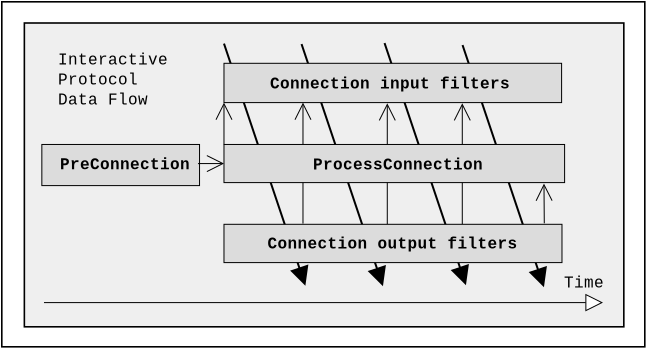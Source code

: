 <?xml version="1.0" encoding="UTF-8"?>
<dia:diagram xmlns:dia="http://www.lysator.liu.se/~alla/dia/">
  <dia:layer name="Background" visible="true">
    <dia:object type="Standard - Box" version="0" id="O0">
      <dia:attribute name="obj_pos">
        <dia:point val="-5.962,3.97"/>
      </dia:attribute>
      <dia:attribute name="obj_bb">
        <dia:rectangle val="-6.002,3.93;24.05,19.2"/>
      </dia:attribute>
      <dia:attribute name="elem_corner">
        <dia:point val="-5.962,3.97"/>
      </dia:attribute>
      <dia:attribute name="elem_width">
        <dia:real val="29.973"/>
      </dia:attribute>
      <dia:attribute name="elem_height">
        <dia:real val="15.19"/>
      </dia:attribute>
      <dia:attribute name="border_width">
        <dia:real val="0.08"/>
      </dia:attribute>
      <dia:attribute name="inner_color">
        <dia:color val="#efefef"/>
      </dia:attribute>
      <dia:attribute name="show_background">
        <dia:boolean val="true"/>
      </dia:attribute>
    </dia:object>
    <dia:object type="Standard - Box" version="0" id="O1">
      <dia:attribute name="obj_pos">
        <dia:point val="-7.09,2.91"/>
      </dia:attribute>
      <dia:attribute name="obj_bb">
        <dia:rectangle val="-7.13,2.87;25.1,20.2"/>
      </dia:attribute>
      <dia:attribute name="elem_corner">
        <dia:point val="-7.09,2.91"/>
      </dia:attribute>
      <dia:attribute name="elem_width">
        <dia:real val="32.15"/>
      </dia:attribute>
      <dia:attribute name="elem_height">
        <dia:real val="17.25"/>
      </dia:attribute>
      <dia:attribute name="border_width">
        <dia:real val="0.08"/>
      </dia:attribute>
      <dia:attribute name="show_background">
        <dia:boolean val="false"/>
      </dia:attribute>
    </dia:object>
    <dia:object type="Standard - Line" version="0" id="O2">
      <dia:attribute name="obj_pos">
        <dia:point val="15.934,7.985"/>
      </dia:attribute>
      <dia:attribute name="obj_bb">
        <dia:rectangle val="15.134,7.96;16.734,14.06"/>
      </dia:attribute>
      <dia:attribute name="conn_endpoints">
        <dia:point val="15.934,7.985"/>
        <dia:point val="15.934,14.035"/>
      </dia:attribute>
      <dia:attribute name="numcp">
        <dia:int val="1"/>
      </dia:attribute>
      <dia:attribute name="line_width">
        <dia:real val="0.05"/>
      </dia:attribute>
      <dia:attribute name="start_arrow">
        <dia:enum val="1"/>
      </dia:attribute>
      <dia:attribute name="start_arrow_length">
        <dia:real val="0.8"/>
      </dia:attribute>
      <dia:attribute name="start_arrow_width">
        <dia:real val="0.8"/>
      </dia:attribute>
    </dia:object>
    <dia:object type="Standard - Line" version="0" id="O3">
      <dia:attribute name="obj_pos">
        <dia:point val="12.184,7.985"/>
      </dia:attribute>
      <dia:attribute name="obj_bb">
        <dia:rectangle val="11.384,7.96;12.984,14.06"/>
      </dia:attribute>
      <dia:attribute name="conn_endpoints">
        <dia:point val="12.184,7.985"/>
        <dia:point val="12.184,14.035"/>
      </dia:attribute>
      <dia:attribute name="numcp">
        <dia:int val="1"/>
      </dia:attribute>
      <dia:attribute name="line_width">
        <dia:real val="0.05"/>
      </dia:attribute>
      <dia:attribute name="start_arrow">
        <dia:enum val="1"/>
      </dia:attribute>
      <dia:attribute name="start_arrow_length">
        <dia:real val="0.8"/>
      </dia:attribute>
      <dia:attribute name="start_arrow_width">
        <dia:real val="0.8"/>
      </dia:attribute>
    </dia:object>
    <dia:object type="Standard - Line" version="0" id="O4">
      <dia:attribute name="obj_pos">
        <dia:point val="7.969,7.95"/>
      </dia:attribute>
      <dia:attribute name="obj_bb">
        <dia:rectangle val="7.169,7.925;8.769,14.025"/>
      </dia:attribute>
      <dia:attribute name="conn_endpoints">
        <dia:point val="7.969,7.95"/>
        <dia:point val="7.969,14"/>
      </dia:attribute>
      <dia:attribute name="numcp">
        <dia:int val="1"/>
      </dia:attribute>
      <dia:attribute name="line_width">
        <dia:real val="0.05"/>
      </dia:attribute>
      <dia:attribute name="start_arrow">
        <dia:enum val="1"/>
      </dia:attribute>
      <dia:attribute name="start_arrow_length">
        <dia:real val="0.8"/>
      </dia:attribute>
      <dia:attribute name="start_arrow_width">
        <dia:real val="0.8"/>
      </dia:attribute>
    </dia:object>
    <dia:object type="Standard - Line" version="0" id="O5">
      <dia:attribute name="obj_pos">
        <dia:point val="8.069,17.05"/>
      </dia:attribute>
      <dia:attribute name="obj_bb">
        <dia:rectangle val="3.955,4.937;8.843,17.352"/>
      </dia:attribute>
      <dia:attribute name="conn_endpoints">
        <dia:point val="8.069,17.05"/>
        <dia:point val="4.019,5"/>
      </dia:attribute>
      <dia:attribute name="numcp">
        <dia:int val="1"/>
      </dia:attribute>
      <dia:attribute name="start_arrow">
        <dia:enum val="3"/>
      </dia:attribute>
      <dia:attribute name="start_arrow_length">
        <dia:real val="0.8"/>
      </dia:attribute>
      <dia:attribute name="start_arrow_width">
        <dia:real val="0.8"/>
      </dia:attribute>
    </dia:object>
    <dia:object type="Standard - Box" version="0" id="O6">
      <dia:attribute name="obj_pos">
        <dia:point val="-5.088,10.043"/>
      </dia:attribute>
      <dia:attribute name="obj_bb">
        <dia:rectangle val="-5.113,10.018;2.822,12.125"/>
      </dia:attribute>
      <dia:attribute name="elem_corner">
        <dia:point val="-5.088,10.043"/>
      </dia:attribute>
      <dia:attribute name="elem_width">
        <dia:real val="7.885"/>
      </dia:attribute>
      <dia:attribute name="elem_height">
        <dia:real val="2.057"/>
      </dia:attribute>
      <dia:attribute name="border_width">
        <dia:real val="0.05"/>
      </dia:attribute>
      <dia:attribute name="inner_color">
        <dia:color val="#dcdcdc"/>
      </dia:attribute>
      <dia:attribute name="show_background">
        <dia:boolean val="true"/>
      </dia:attribute>
    </dia:object>
    <dia:object type="Standard - Text" version="0" id="O7">
      <dia:attribute name="obj_pos">
        <dia:point val="-1.06,11.285"/>
      </dia:attribute>
      <dia:attribute name="obj_bb">
        <dia:rectangle val="-3.985,10.635;1.865,11.885"/>
      </dia:attribute>
      <dia:attribute name="text">
        <dia:composite type="text">
          <dia:attribute name="string">
            <dia:string>#PreConnection#</dia:string>
          </dia:attribute>
          <dia:attribute name="font">
            <dia:font family="courier new" style="80" name="Courier-Bold"/>
          </dia:attribute>
          <dia:attribute name="height">
            <dia:real val="1"/>
          </dia:attribute>
          <dia:attribute name="pos">
            <dia:point val="-1.06,11.285"/>
          </dia:attribute>
          <dia:attribute name="color">
            <dia:color val="#000000"/>
          </dia:attribute>
          <dia:attribute name="alignment">
            <dia:enum val="1"/>
          </dia:attribute>
        </dia:composite>
      </dia:attribute>
    </dia:object>
    <dia:object type="Standard - Text" version="0" id="O8">
      <dia:attribute name="obj_pos">
        <dia:point val="-4.281,6.05"/>
      </dia:attribute>
      <dia:attribute name="obj_bb">
        <dia:rectangle val="-4.281,5.4;1.119,8.65"/>
      </dia:attribute>
      <dia:attribute name="text">
        <dia:composite type="text">
          <dia:attribute name="string">
            <dia:string>#Interactive 
Protocol 
Data Flow#</dia:string>
          </dia:attribute>
          <dia:attribute name="font">
            <dia:font family="courier new" style="0" name="Courier"/>
          </dia:attribute>
          <dia:attribute name="height">
            <dia:real val="1"/>
          </dia:attribute>
          <dia:attribute name="pos">
            <dia:point val="-4.281,6.05"/>
          </dia:attribute>
          <dia:attribute name="color">
            <dia:color val="#000000"/>
          </dia:attribute>
          <dia:attribute name="alignment">
            <dia:enum val="0"/>
          </dia:attribute>
        </dia:composite>
      </dia:attribute>
    </dia:object>
    <dia:object type="Standard - Line" version="0" id="O9">
      <dia:attribute name="obj_pos">
        <dia:point val="-4.981,17.95"/>
      </dia:attribute>
      <dia:attribute name="obj_bb">
        <dia:rectangle val="-5.006,17.15;22.994,18.75"/>
      </dia:attribute>
      <dia:attribute name="conn_endpoints">
        <dia:point val="-4.981,17.95"/>
        <dia:point val="22.969,17.95"/>
      </dia:attribute>
      <dia:attribute name="numcp">
        <dia:int val="1"/>
      </dia:attribute>
      <dia:attribute name="line_width">
        <dia:real val="0.05"/>
      </dia:attribute>
      <dia:attribute name="end_arrow">
        <dia:enum val="2"/>
      </dia:attribute>
      <dia:attribute name="end_arrow_length">
        <dia:real val="0.8"/>
      </dia:attribute>
      <dia:attribute name="end_arrow_width">
        <dia:real val="0.8"/>
      </dia:attribute>
    </dia:object>
    <dia:object type="Standard - Text" version="0" id="O10">
      <dia:attribute name="obj_pos">
        <dia:point val="22.019,17.2"/>
      </dia:attribute>
      <dia:attribute name="obj_bb">
        <dia:rectangle val="21.119,16.55;22.919,17.8"/>
      </dia:attribute>
      <dia:attribute name="text">
        <dia:composite type="text">
          <dia:attribute name="string">
            <dia:string>#Time#</dia:string>
          </dia:attribute>
          <dia:attribute name="font">
            <dia:font family="courier new" style="0" name="Courier"/>
          </dia:attribute>
          <dia:attribute name="height">
            <dia:real val="1"/>
          </dia:attribute>
          <dia:attribute name="pos">
            <dia:point val="22.019,17.2"/>
          </dia:attribute>
          <dia:attribute name="color">
            <dia:color val="#000000"/>
          </dia:attribute>
          <dia:attribute name="alignment">
            <dia:enum val="1"/>
          </dia:attribute>
        </dia:composite>
      </dia:attribute>
    </dia:object>
    <dia:object type="Standard - Line" version="0" id="O11">
      <dia:attribute name="obj_pos">
        <dia:point val="4.019,7.95"/>
      </dia:attribute>
      <dia:attribute name="obj_bb">
        <dia:rectangle val="3.219,7.925;4.819,10.068"/>
      </dia:attribute>
      <dia:attribute name="conn_endpoints">
        <dia:point val="4.019,7.95"/>
        <dia:point val="4.019,10.043"/>
      </dia:attribute>
      <dia:attribute name="numcp">
        <dia:int val="1"/>
      </dia:attribute>
      <dia:attribute name="line_width">
        <dia:real val="0.05"/>
      </dia:attribute>
      <dia:attribute name="start_arrow">
        <dia:enum val="1"/>
      </dia:attribute>
      <dia:attribute name="start_arrow_length">
        <dia:real val="0.8"/>
      </dia:attribute>
      <dia:attribute name="start_arrow_width">
        <dia:real val="0.8"/>
      </dia:attribute>
      <dia:connections>
        <dia:connection handle="0" to="O17" connection="5"/>
        <dia:connection handle="1" to="O18" connection="0"/>
      </dia:connections>
    </dia:object>
    <dia:object type="Standard - Line" version="0" id="O12">
      <dia:attribute name="obj_pos">
        <dia:point val="4.019,10.997"/>
      </dia:attribute>
      <dia:attribute name="obj_bb">
        <dia:rectangle val="2.694,10.197;4.046,11.797"/>
      </dia:attribute>
      <dia:attribute name="conn_endpoints">
        <dia:point val="4.019,10.997"/>
        <dia:point val="2.719,11"/>
      </dia:attribute>
      <dia:attribute name="numcp">
        <dia:int val="1"/>
      </dia:attribute>
      <dia:attribute name="line_width">
        <dia:real val="0.05"/>
      </dia:attribute>
      <dia:attribute name="start_arrow">
        <dia:enum val="1"/>
      </dia:attribute>
      <dia:attribute name="start_arrow_length">
        <dia:real val="0.8"/>
      </dia:attribute>
      <dia:attribute name="start_arrow_width">
        <dia:real val="0.8"/>
      </dia:attribute>
      <dia:connections>
        <dia:connection handle="0" to="O18" connection="3"/>
      </dia:connections>
    </dia:object>
    <dia:object type="Standard - Line" version="0" id="O13">
      <dia:attribute name="obj_pos">
        <dia:point val="20.019,12"/>
      </dia:attribute>
      <dia:attribute name="obj_bb">
        <dia:rectangle val="19.218,11.969;20.819,14.01"/>
      </dia:attribute>
      <dia:attribute name="conn_endpoints">
        <dia:point val="20.019,12"/>
        <dia:point val="20.034,13.985"/>
      </dia:attribute>
      <dia:attribute name="numcp">
        <dia:int val="1"/>
      </dia:attribute>
      <dia:attribute name="line_width">
        <dia:real val="0.05"/>
      </dia:attribute>
      <dia:attribute name="start_arrow">
        <dia:enum val="1"/>
      </dia:attribute>
      <dia:attribute name="start_arrow_length">
        <dia:real val="0.8"/>
      </dia:attribute>
      <dia:attribute name="start_arrow_width">
        <dia:real val="0.8"/>
      </dia:attribute>
    </dia:object>
    <dia:object type="Standard - Line" version="0" id="O14">
      <dia:attribute name="obj_pos">
        <dia:point val="19.997,17.123"/>
      </dia:attribute>
      <dia:attribute name="obj_bb">
        <dia:rectangle val="15.884,5.01;20.771,17.426"/>
      </dia:attribute>
      <dia:attribute name="conn_endpoints">
        <dia:point val="19.997,17.123"/>
        <dia:point val="15.947,5.073"/>
      </dia:attribute>
      <dia:attribute name="numcp">
        <dia:int val="1"/>
      </dia:attribute>
      <dia:attribute name="start_arrow">
        <dia:enum val="3"/>
      </dia:attribute>
      <dia:attribute name="start_arrow_length">
        <dia:real val="0.8"/>
      </dia:attribute>
      <dia:attribute name="start_arrow_width">
        <dia:real val="0.8"/>
      </dia:attribute>
    </dia:object>
    <dia:object type="Standard - Line" version="0" id="O15">
      <dia:attribute name="obj_pos">
        <dia:point val="16.097,17.023"/>
      </dia:attribute>
      <dia:attribute name="obj_bb">
        <dia:rectangle val="11.984,4.91;16.871,17.326"/>
      </dia:attribute>
      <dia:attribute name="conn_endpoints">
        <dia:point val="16.097,17.023"/>
        <dia:point val="12.047,4.973"/>
      </dia:attribute>
      <dia:attribute name="numcp">
        <dia:int val="1"/>
      </dia:attribute>
      <dia:attribute name="start_arrow">
        <dia:enum val="3"/>
      </dia:attribute>
      <dia:attribute name="start_arrow_length">
        <dia:real val="0.8"/>
      </dia:attribute>
      <dia:attribute name="start_arrow_width">
        <dia:real val="0.8"/>
      </dia:attribute>
    </dia:object>
    <dia:object type="Standard - Line" version="0" id="O16">
      <dia:attribute name="obj_pos">
        <dia:point val="11.947,17.073"/>
      </dia:attribute>
      <dia:attribute name="obj_bb">
        <dia:rectangle val="7.834,4.96;12.721,17.376"/>
      </dia:attribute>
      <dia:attribute name="conn_endpoints">
        <dia:point val="11.947,17.073"/>
        <dia:point val="7.897,5.023"/>
      </dia:attribute>
      <dia:attribute name="numcp">
        <dia:int val="1"/>
      </dia:attribute>
      <dia:attribute name="start_arrow">
        <dia:enum val="3"/>
      </dia:attribute>
      <dia:attribute name="start_arrow_length">
        <dia:real val="0.8"/>
      </dia:attribute>
      <dia:attribute name="start_arrow_width">
        <dia:real val="0.8"/>
      </dia:attribute>
    </dia:object>
    <dia:object type="Standard - Box" version="0" id="O17">
      <dia:attribute name="obj_pos">
        <dia:point val="4.019,5.985"/>
      </dia:attribute>
      <dia:attribute name="obj_bb">
        <dia:rectangle val="3.994,5.96;20.925,7.975"/>
      </dia:attribute>
      <dia:attribute name="elem_corner">
        <dia:point val="4.019,5.985"/>
      </dia:attribute>
      <dia:attribute name="elem_width">
        <dia:real val="16.881"/>
      </dia:attribute>
      <dia:attribute name="elem_height">
        <dia:real val="1.965"/>
      </dia:attribute>
      <dia:attribute name="border_width">
        <dia:real val="0.05"/>
      </dia:attribute>
      <dia:attribute name="inner_color">
        <dia:color val="#dcdcdc"/>
      </dia:attribute>
      <dia:attribute name="show_background">
        <dia:boolean val="true"/>
      </dia:attribute>
    </dia:object>
    <dia:object type="Standard - Box" version="0" id="O18">
      <dia:attribute name="obj_pos">
        <dia:point val="4.019,10.043"/>
      </dia:attribute>
      <dia:attribute name="obj_bb">
        <dia:rectangle val="3.994,10.018;21.075,11.975"/>
      </dia:attribute>
      <dia:attribute name="elem_corner">
        <dia:point val="4.019,10.043"/>
      </dia:attribute>
      <dia:attribute name="elem_width">
        <dia:real val="17.031"/>
      </dia:attribute>
      <dia:attribute name="elem_height">
        <dia:real val="1.907"/>
      </dia:attribute>
      <dia:attribute name="border_width">
        <dia:real val="0.05"/>
      </dia:attribute>
      <dia:attribute name="inner_color">
        <dia:color val="#dcdcdc"/>
      </dia:attribute>
      <dia:attribute name="show_background">
        <dia:boolean val="true"/>
      </dia:attribute>
    </dia:object>
    <dia:object type="Standard - Box" version="0" id="O19">
      <dia:attribute name="obj_pos">
        <dia:point val="4.019,14.035"/>
      </dia:attribute>
      <dia:attribute name="obj_bb">
        <dia:rectangle val="3.994,14.01;20.944,15.975"/>
      </dia:attribute>
      <dia:attribute name="elem_corner">
        <dia:point val="4.019,14.035"/>
      </dia:attribute>
      <dia:attribute name="elem_width">
        <dia:real val="16.9"/>
      </dia:attribute>
      <dia:attribute name="elem_height">
        <dia:real val="1.915"/>
      </dia:attribute>
      <dia:attribute name="border_width">
        <dia:real val="0.05"/>
      </dia:attribute>
      <dia:attribute name="inner_color">
        <dia:color val="#dcdcdc"/>
      </dia:attribute>
      <dia:attribute name="show_background">
        <dia:boolean val="true"/>
      </dia:attribute>
    </dia:object>
    <dia:object type="Standard - Text" version="0" id="O20">
      <dia:attribute name="obj_pos">
        <dia:point val="12.719,11.3"/>
      </dia:attribute>
      <dia:attribute name="obj_bb">
        <dia:rectangle val="8.894,10.65;16.544,11.9"/>
      </dia:attribute>
      <dia:attribute name="text">
        <dia:composite type="text">
          <dia:attribute name="string">
            <dia:string>#ProcessConnection#</dia:string>
          </dia:attribute>
          <dia:attribute name="font">
            <dia:font family="courier new" style="80" name="Courier-Bold"/>
          </dia:attribute>
          <dia:attribute name="height">
            <dia:real val="1"/>
          </dia:attribute>
          <dia:attribute name="pos">
            <dia:point val="12.719,11.3"/>
          </dia:attribute>
          <dia:attribute name="color">
            <dia:color val="#000000"/>
          </dia:attribute>
          <dia:attribute name="alignment">
            <dia:enum val="1"/>
          </dia:attribute>
        </dia:composite>
      </dia:attribute>
    </dia:object>
    <dia:object type="Standard - Text" version="0" id="O21">
      <dia:attribute name="obj_pos">
        <dia:point val="12.45,15.25"/>
      </dia:attribute>
      <dia:attribute name="obj_bb">
        <dia:rectangle val="6.825,14.6;18.075,15.85"/>
      </dia:attribute>
      <dia:attribute name="text">
        <dia:composite type="text">
          <dia:attribute name="string">
            <dia:string>#Connection output filters#</dia:string>
          </dia:attribute>
          <dia:attribute name="font">
            <dia:font family="courier new" style="80" name="Courier-Bold"/>
          </dia:attribute>
          <dia:attribute name="height">
            <dia:real val="1"/>
          </dia:attribute>
          <dia:attribute name="pos">
            <dia:point val="12.45,15.25"/>
          </dia:attribute>
          <dia:attribute name="color">
            <dia:color val="#000000"/>
          </dia:attribute>
          <dia:attribute name="alignment">
            <dia:enum val="1"/>
          </dia:attribute>
        </dia:composite>
      </dia:attribute>
    </dia:object>
    <dia:object type="Standard - Text" version="0" id="O22">
      <dia:attribute name="obj_pos">
        <dia:point val="12.319,7.25"/>
      </dia:attribute>
      <dia:attribute name="obj_bb">
        <dia:rectangle val="6.919,6.577;17.741,7.895"/>
      </dia:attribute>
      <dia:attribute name="text">
        <dia:composite type="text">
          <dia:attribute name="string">
            <dia:string>#Connection input filters#</dia:string>
          </dia:attribute>
          <dia:attribute name="font">
            <dia:font family="courier new" style="80" name="Courier-Bold"/>
          </dia:attribute>
          <dia:attribute name="height">
            <dia:real val="1"/>
          </dia:attribute>
          <dia:attribute name="pos">
            <dia:point val="12.319,7.25"/>
          </dia:attribute>
          <dia:attribute name="color">
            <dia:color val="#000000"/>
          </dia:attribute>
          <dia:attribute name="alignment">
            <dia:enum val="1"/>
          </dia:attribute>
        </dia:composite>
      </dia:attribute>
    </dia:object>
  </dia:layer>
</dia:diagram>
